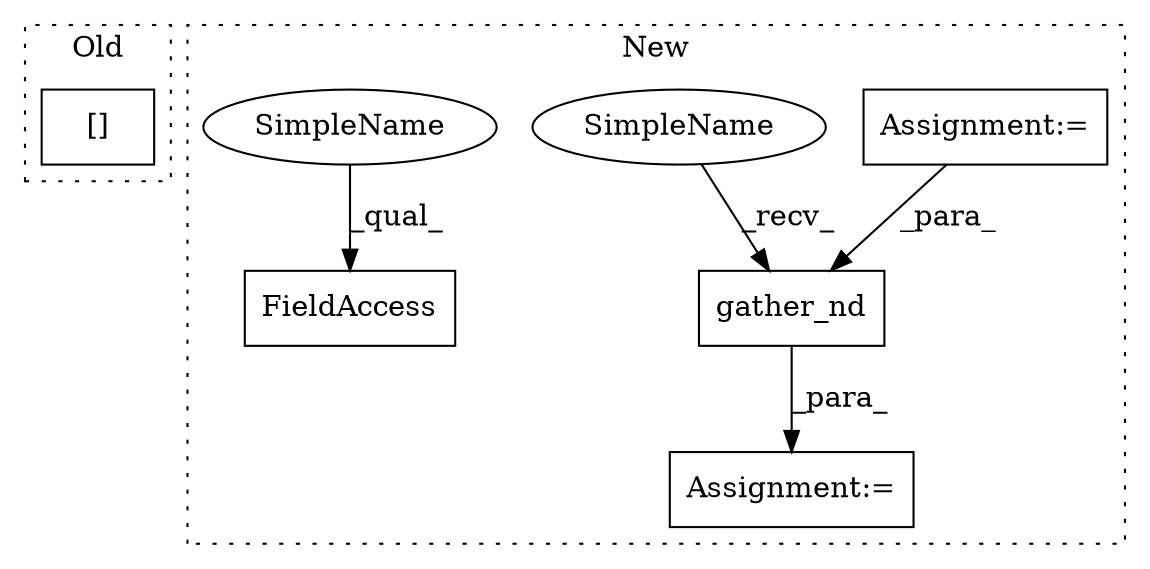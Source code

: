 digraph G {
subgraph cluster0 {
1 [label="[]" a="2" s="11145,11169" l="9,1" shape="box"];
label = "Old";
style="dotted";
}
subgraph cluster1 {
2 [label="gather_nd" a="32" s="12636,12661" l="10,1" shape="box"];
3 [label="Assignment:=" a="7" s="12624" l="1" shape="box"];
4 [label="Assignment:=" a="7" s="10139" l="1" shape="box"];
5 [label="FieldAccess" a="22" s="12436" l="13" shape="box"];
6 [label="SimpleName" a="42" s="12625" l="10" shape="ellipse"];
7 [label="SimpleName" a="42" s="12436" l="10" shape="ellipse"];
label = "New";
style="dotted";
}
2 -> 3 [label="_para_"];
4 -> 2 [label="_para_"];
6 -> 2 [label="_recv_"];
7 -> 5 [label="_qual_"];
}